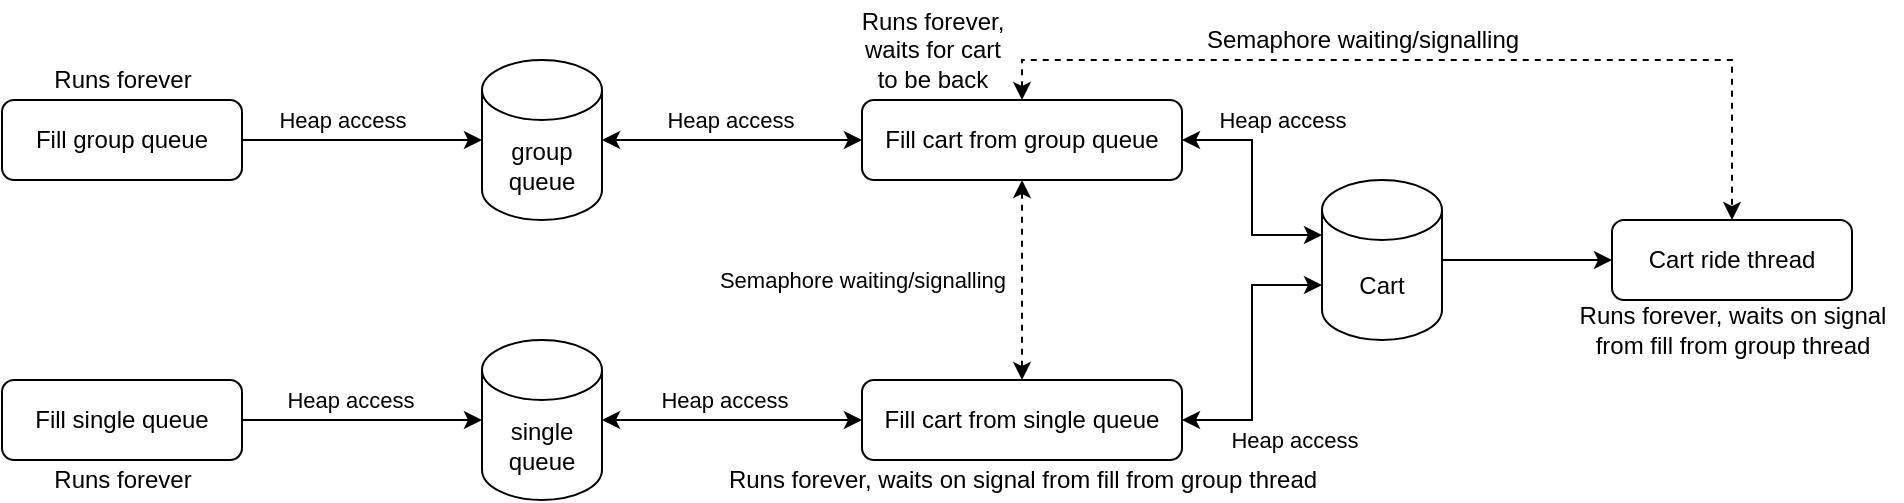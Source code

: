 <mxfile version="18.1.1" type="device"><diagram id="ke5jU5yZwY9a1ffX3p_e" name="Page-1"><mxGraphModel dx="1018" dy="656" grid="1" gridSize="10" guides="1" tooltips="1" connect="1" arrows="1" fold="1" page="1" pageScale="1" pageWidth="850" pageHeight="1100" math="0" shadow="0"><root><mxCell id="0"/><mxCell id="1" parent="0"/><mxCell id="xvyHWSyHIzjdVHMTj6LL-5" style="edgeStyle=orthogonalEdgeStyle;rounded=0;orthogonalLoop=1;jettySize=auto;html=1;entryX=0;entryY=0.5;entryDx=0;entryDy=0;entryPerimeter=0;" edge="1" parent="1" source="xvyHWSyHIzjdVHMTj6LL-1" target="xvyHWSyHIzjdVHMTj6LL-3"><mxGeometry relative="1" as="geometry"/></mxCell><mxCell id="xvyHWSyHIzjdVHMTj6LL-14" value="Heap access" style="edgeLabel;html=1;align=center;verticalAlign=middle;resizable=0;points=[];" vertex="1" connectable="0" parent="xvyHWSyHIzjdVHMTj6LL-5"><mxGeometry x="0.033" relative="1" as="geometry"><mxPoint x="-12" y="-10" as="offset"/></mxGeometry></mxCell><mxCell id="xvyHWSyHIzjdVHMTj6LL-1" value="Fill group queue" style="rounded=1;whiteSpace=wrap;html=1;" vertex="1" parent="1"><mxGeometry x="270" y="270" width="120" height="40" as="geometry"/></mxCell><mxCell id="xvyHWSyHIzjdVHMTj6LL-6" style="edgeStyle=orthogonalEdgeStyle;rounded=0;orthogonalLoop=1;jettySize=auto;html=1;entryX=0;entryY=0.5;entryDx=0;entryDy=0;entryPerimeter=0;" edge="1" parent="1" source="xvyHWSyHIzjdVHMTj6LL-2" target="xvyHWSyHIzjdVHMTj6LL-4"><mxGeometry relative="1" as="geometry"/></mxCell><mxCell id="xvyHWSyHIzjdVHMTj6LL-15" value="Heap access" style="edgeLabel;html=1;align=center;verticalAlign=middle;resizable=0;points=[];" vertex="1" connectable="0" parent="xvyHWSyHIzjdVHMTj6LL-6"><mxGeometry x="-0.106" y="-1" relative="1" as="geometry"><mxPoint y="-11" as="offset"/></mxGeometry></mxCell><mxCell id="xvyHWSyHIzjdVHMTj6LL-2" value="Fill single queue" style="rounded=1;whiteSpace=wrap;html=1;" vertex="1" parent="1"><mxGeometry x="270" y="410" width="120" height="40" as="geometry"/></mxCell><mxCell id="xvyHWSyHIzjdVHMTj6LL-9" style="edgeStyle=orthogonalEdgeStyle;rounded=0;orthogonalLoop=1;jettySize=auto;html=1;entryX=0;entryY=0.5;entryDx=0;entryDy=0;startArrow=classic;startFill=1;" edge="1" parent="1" source="xvyHWSyHIzjdVHMTj6LL-3" target="xvyHWSyHIzjdVHMTj6LL-7"><mxGeometry relative="1" as="geometry"/></mxCell><mxCell id="xvyHWSyHIzjdVHMTj6LL-12" value="Heap access" style="edgeLabel;html=1;align=center;verticalAlign=middle;resizable=0;points=[];" vertex="1" connectable="0" parent="xvyHWSyHIzjdVHMTj6LL-9"><mxGeometry x="-0.014" y="1" relative="1" as="geometry"><mxPoint y="-9" as="offset"/></mxGeometry></mxCell><mxCell id="xvyHWSyHIzjdVHMTj6LL-3" value="group queue" style="shape=cylinder3;whiteSpace=wrap;html=1;boundedLbl=1;backgroundOutline=1;size=15;" vertex="1" parent="1"><mxGeometry x="510" y="250" width="60" height="80" as="geometry"/></mxCell><mxCell id="xvyHWSyHIzjdVHMTj6LL-10" style="edgeStyle=orthogonalEdgeStyle;rounded=0;orthogonalLoop=1;jettySize=auto;html=1;entryX=0;entryY=0.5;entryDx=0;entryDy=0;startArrow=classic;startFill=1;" edge="1" parent="1" source="xvyHWSyHIzjdVHMTj6LL-4" target="xvyHWSyHIzjdVHMTj6LL-8"><mxGeometry relative="1" as="geometry"/></mxCell><mxCell id="xvyHWSyHIzjdVHMTj6LL-13" value="Heap access" style="edgeLabel;html=1;align=center;verticalAlign=middle;resizable=0;points=[];" vertex="1" connectable="0" parent="xvyHWSyHIzjdVHMTj6LL-10"><mxGeometry x="-0.149" y="-1" relative="1" as="geometry"><mxPoint x="5" y="-11" as="offset"/></mxGeometry></mxCell><mxCell id="xvyHWSyHIzjdVHMTj6LL-4" value="single queue" style="shape=cylinder3;whiteSpace=wrap;html=1;boundedLbl=1;backgroundOutline=1;size=15;" vertex="1" parent="1"><mxGeometry x="510" y="390" width="60" height="80" as="geometry"/></mxCell><mxCell id="xvyHWSyHIzjdVHMTj6LL-11" style="edgeStyle=orthogonalEdgeStyle;rounded=0;orthogonalLoop=1;jettySize=auto;html=1;entryX=0.5;entryY=0;entryDx=0;entryDy=0;startArrow=classic;startFill=1;dashed=1;" edge="1" parent="1" source="xvyHWSyHIzjdVHMTj6LL-7" target="xvyHWSyHIzjdVHMTj6LL-8"><mxGeometry relative="1" as="geometry"/></mxCell><mxCell id="xvyHWSyHIzjdVHMTj6LL-16" value="Semaphore waiting/signalling" style="edgeLabel;html=1;align=center;verticalAlign=middle;resizable=0;points=[];" vertex="1" connectable="0" parent="xvyHWSyHIzjdVHMTj6LL-11"><mxGeometry x="0.177" y="3" relative="1" as="geometry"><mxPoint x="-83" y="-9" as="offset"/></mxGeometry></mxCell><mxCell id="xvyHWSyHIzjdVHMTj6LL-20" style="edgeStyle=orthogonalEdgeStyle;rounded=0;orthogonalLoop=1;jettySize=auto;html=1;entryX=0;entryY=0;entryDx=0;entryDy=27.5;entryPerimeter=0;startArrow=classic;startFill=1;" edge="1" parent="1" source="xvyHWSyHIzjdVHMTj6LL-7" target="xvyHWSyHIzjdVHMTj6LL-19"><mxGeometry relative="1" as="geometry"/></mxCell><mxCell id="xvyHWSyHIzjdVHMTj6LL-23" value="Heap access" style="edgeLabel;html=1;align=center;verticalAlign=middle;resizable=0;points=[];" vertex="1" connectable="0" parent="xvyHWSyHIzjdVHMTj6LL-20"><mxGeometry x="-0.56" y="3" relative="1" as="geometry"><mxPoint x="24" y="-7" as="offset"/></mxGeometry></mxCell><mxCell id="xvyHWSyHIzjdVHMTj6LL-37" style="edgeStyle=orthogonalEdgeStyle;rounded=0;orthogonalLoop=1;jettySize=auto;html=1;entryX=0.5;entryY=0;entryDx=0;entryDy=0;dashed=1;startArrow=classic;startFill=1;strokeColor=default;" edge="1" parent="1" source="xvyHWSyHIzjdVHMTj6LL-7" target="xvyHWSyHIzjdVHMTj6LL-25"><mxGeometry relative="1" as="geometry"><Array as="points"><mxPoint x="780" y="250"/><mxPoint x="1135" y="250"/></Array></mxGeometry></mxCell><mxCell id="xvyHWSyHIzjdVHMTj6LL-7" value="Fill cart from group queue" style="rounded=1;whiteSpace=wrap;html=1;" vertex="1" parent="1"><mxGeometry x="700" y="270" width="160" height="40" as="geometry"/></mxCell><mxCell id="xvyHWSyHIzjdVHMTj6LL-21" style="edgeStyle=orthogonalEdgeStyle;rounded=0;orthogonalLoop=1;jettySize=auto;html=1;entryX=0;entryY=0;entryDx=0;entryDy=52.5;entryPerimeter=0;startArrow=classic;startFill=1;" edge="1" parent="1" source="xvyHWSyHIzjdVHMTj6LL-8" target="xvyHWSyHIzjdVHMTj6LL-19"><mxGeometry relative="1" as="geometry"/></mxCell><mxCell id="xvyHWSyHIzjdVHMTj6LL-24" value="Heap access" style="edgeLabel;html=1;align=center;verticalAlign=middle;resizable=0;points=[];" vertex="1" connectable="0" parent="xvyHWSyHIzjdVHMTj6LL-21"><mxGeometry x="-0.526" y="-5" relative="1" as="geometry"><mxPoint x="23" y="5" as="offset"/></mxGeometry></mxCell><mxCell id="xvyHWSyHIzjdVHMTj6LL-8" value="Fill cart from single queue" style="rounded=1;whiteSpace=wrap;html=1;" vertex="1" parent="1"><mxGeometry x="700" y="410" width="160" height="40" as="geometry"/></mxCell><mxCell id="xvyHWSyHIzjdVHMTj6LL-26" style="edgeStyle=orthogonalEdgeStyle;rounded=0;orthogonalLoop=1;jettySize=auto;html=1;entryX=0;entryY=0.5;entryDx=0;entryDy=0;startArrow=none;startFill=0;" edge="1" parent="1" source="xvyHWSyHIzjdVHMTj6LL-19" target="xvyHWSyHIzjdVHMTj6LL-25"><mxGeometry relative="1" as="geometry"/></mxCell><mxCell id="xvyHWSyHIzjdVHMTj6LL-19" value="Cart" style="shape=cylinder3;whiteSpace=wrap;html=1;boundedLbl=1;backgroundOutline=1;size=15;" vertex="1" parent="1"><mxGeometry x="930" y="310" width="60" height="80" as="geometry"/></mxCell><mxCell id="xvyHWSyHIzjdVHMTj6LL-25" value="Cart ride thread" style="rounded=1;whiteSpace=wrap;html=1;" vertex="1" parent="1"><mxGeometry x="1075" y="330" width="120" height="40" as="geometry"/></mxCell><mxCell id="xvyHWSyHIzjdVHMTj6LL-28" value="Runs forever" style="text;html=1;align=center;verticalAlign=middle;resizable=0;points=[];autosize=1;strokeColor=none;fillColor=none;" vertex="1" parent="1"><mxGeometry x="290" y="250" width="80" height="20" as="geometry"/></mxCell><mxCell id="xvyHWSyHIzjdVHMTj6LL-29" value="Runs forever" style="text;html=1;align=center;verticalAlign=middle;resizable=0;points=[];autosize=1;strokeColor=none;fillColor=none;" vertex="1" parent="1"><mxGeometry x="290" y="450" width="80" height="20" as="geometry"/></mxCell><mxCell id="xvyHWSyHIzjdVHMTj6LL-31" value="Runs forever, &lt;br&gt;waits for cart&lt;br&gt; to be back" style="text;html=1;align=center;verticalAlign=middle;resizable=0;points=[];autosize=1;strokeColor=none;fillColor=none;" vertex="1" parent="1"><mxGeometry x="690" y="220" width="90" height="50" as="geometry"/></mxCell><mxCell id="xvyHWSyHIzjdVHMTj6LL-32" value="Runs forever, waits on signal from fill from group thread" style="text;html=1;align=center;verticalAlign=middle;resizable=0;points=[];autosize=1;strokeColor=none;fillColor=none;" vertex="1" parent="1"><mxGeometry x="625" y="450" width="310" height="20" as="geometry"/></mxCell><mxCell id="xvyHWSyHIzjdVHMTj6LL-33" value="Runs forever, waits on signal&lt;br&gt; from fill from group thread" style="text;html=1;align=center;verticalAlign=middle;resizable=0;points=[];autosize=1;strokeColor=none;fillColor=none;" vertex="1" parent="1"><mxGeometry x="1050" y="370" width="170" height="30" as="geometry"/></mxCell><mxCell id="xvyHWSyHIzjdVHMTj6LL-38" value="Semaphore waiting/signalling" style="text;html=1;align=center;verticalAlign=middle;resizable=0;points=[];autosize=1;strokeColor=none;fillColor=none;" vertex="1" parent="1"><mxGeometry x="865" y="230" width="170" height="20" as="geometry"/></mxCell></root></mxGraphModel></diagram></mxfile>